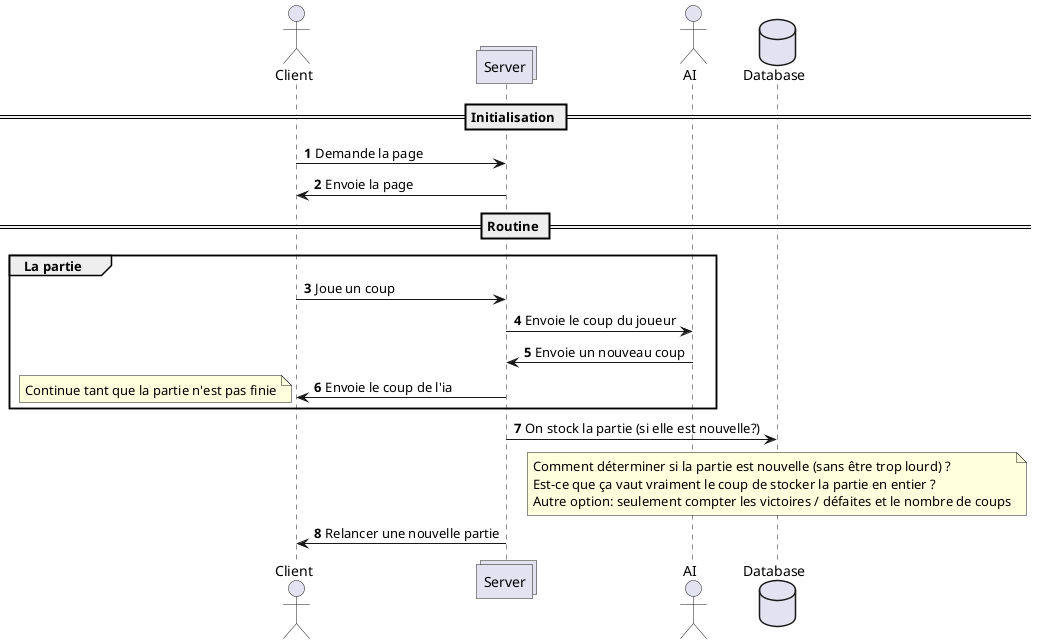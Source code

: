 @startuml
autonumber
actor Client
collections Server
actor AI
database Database

== Initialisation ==

Client -> Server : Demande la page
Server -> Client : Envoie la page

== Routine ==

group La partie
    Client -> Server : Joue un coup
    Server -> AI : Envoie le coup du joueur
    AI -> Server : Envoie un nouveau coup
    Server -> Client : Envoie le coup de l'ia
    note left: Continue tant que la partie n'est pas finie
end

Server -> Database : On stock la partie (si elle est nouvelle?)
note over Database
Comment déterminer si la partie est nouvelle (sans être trop lourd) ?
Est-ce que ça vaut vraiment le coup de stocker la partie en entier ?
Autre option: seulement compter les victoires / défaites et le nombre de coups
end note

Server -> Client : Relancer une nouvelle partie
@enduml